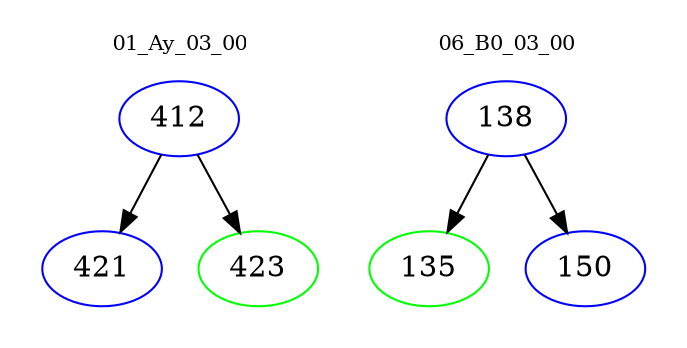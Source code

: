 digraph{
subgraph cluster_0 {
color = white
label = "01_Ay_03_00";
fontsize=10;
T0_412 [label="412", color="blue"]
T0_412 -> T0_421 [color="black"]
T0_421 [label="421", color="blue"]
T0_412 -> T0_423 [color="black"]
T0_423 [label="423", color="green"]
}
subgraph cluster_1 {
color = white
label = "06_B0_03_00";
fontsize=10;
T1_138 [label="138", color="blue"]
T1_138 -> T1_135 [color="black"]
T1_135 [label="135", color="green"]
T1_138 -> T1_150 [color="black"]
T1_150 [label="150", color="blue"]
}
}
